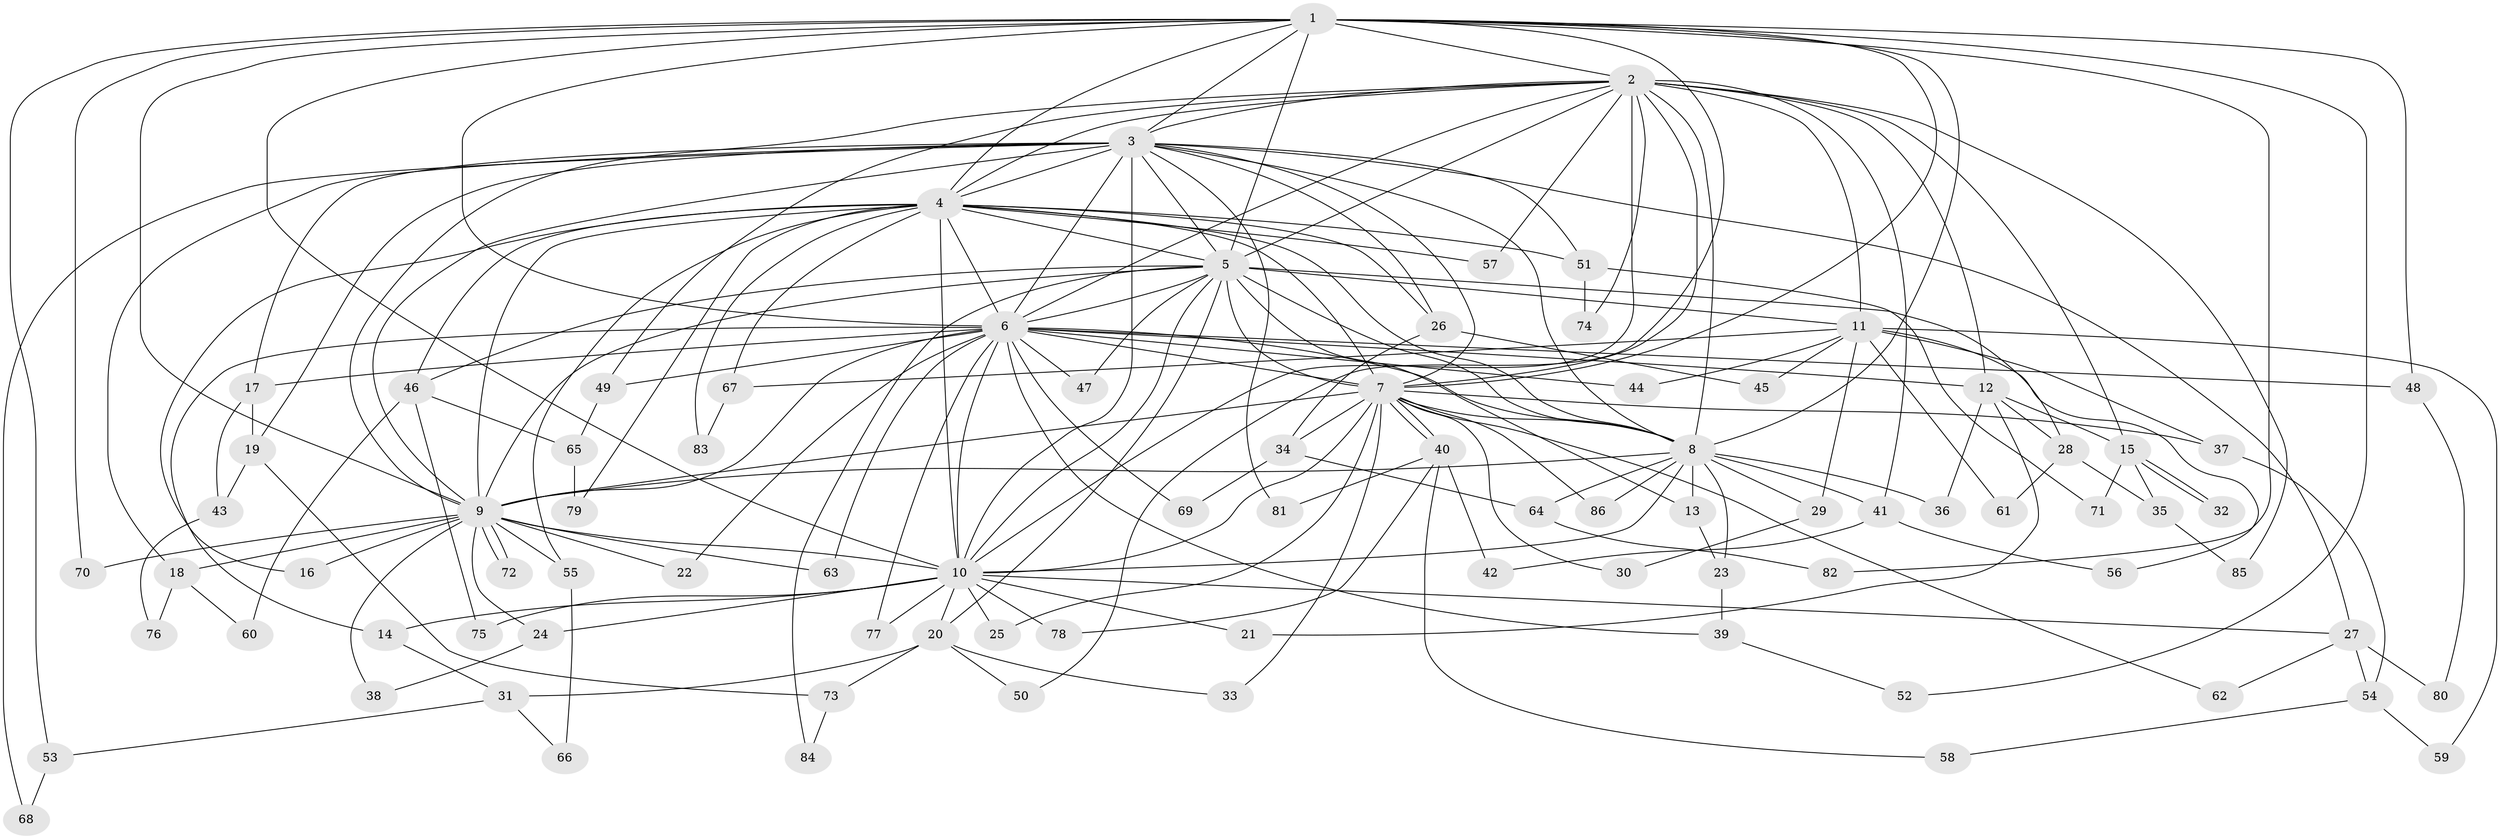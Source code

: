 // Generated by graph-tools (version 1.1) at 2025/01/03/09/25 03:01:23]
// undirected, 86 vertices, 197 edges
graph export_dot {
graph [start="1"]
  node [color=gray90,style=filled];
  1;
  2;
  3;
  4;
  5;
  6;
  7;
  8;
  9;
  10;
  11;
  12;
  13;
  14;
  15;
  16;
  17;
  18;
  19;
  20;
  21;
  22;
  23;
  24;
  25;
  26;
  27;
  28;
  29;
  30;
  31;
  32;
  33;
  34;
  35;
  36;
  37;
  38;
  39;
  40;
  41;
  42;
  43;
  44;
  45;
  46;
  47;
  48;
  49;
  50;
  51;
  52;
  53;
  54;
  55;
  56;
  57;
  58;
  59;
  60;
  61;
  62;
  63;
  64;
  65;
  66;
  67;
  68;
  69;
  70;
  71;
  72;
  73;
  74;
  75;
  76;
  77;
  78;
  79;
  80;
  81;
  82;
  83;
  84;
  85;
  86;
  1 -- 2;
  1 -- 3;
  1 -- 4;
  1 -- 5;
  1 -- 6;
  1 -- 7;
  1 -- 8;
  1 -- 9;
  1 -- 10;
  1 -- 48;
  1 -- 50;
  1 -- 52;
  1 -- 53;
  1 -- 70;
  1 -- 82;
  2 -- 3;
  2 -- 4;
  2 -- 5;
  2 -- 6;
  2 -- 7;
  2 -- 8;
  2 -- 9;
  2 -- 10;
  2 -- 11;
  2 -- 12;
  2 -- 15;
  2 -- 41;
  2 -- 49;
  2 -- 57;
  2 -- 74;
  2 -- 85;
  3 -- 4;
  3 -- 5;
  3 -- 6;
  3 -- 7;
  3 -- 8;
  3 -- 9;
  3 -- 10;
  3 -- 17;
  3 -- 18;
  3 -- 19;
  3 -- 26;
  3 -- 27;
  3 -- 51;
  3 -- 68;
  3 -- 81;
  4 -- 5;
  4 -- 6;
  4 -- 7;
  4 -- 8;
  4 -- 9;
  4 -- 10;
  4 -- 16;
  4 -- 26;
  4 -- 46;
  4 -- 51;
  4 -- 55;
  4 -- 57;
  4 -- 67;
  4 -- 79;
  4 -- 83;
  5 -- 6;
  5 -- 7;
  5 -- 8;
  5 -- 9;
  5 -- 10;
  5 -- 11;
  5 -- 13;
  5 -- 20;
  5 -- 28;
  5 -- 46;
  5 -- 47;
  5 -- 84;
  6 -- 7;
  6 -- 8;
  6 -- 9;
  6 -- 10;
  6 -- 12;
  6 -- 14;
  6 -- 17;
  6 -- 22;
  6 -- 39;
  6 -- 44;
  6 -- 47;
  6 -- 48;
  6 -- 49;
  6 -- 63;
  6 -- 69;
  6 -- 77;
  7 -- 8;
  7 -- 9;
  7 -- 10;
  7 -- 25;
  7 -- 30;
  7 -- 33;
  7 -- 34;
  7 -- 37;
  7 -- 40;
  7 -- 40;
  7 -- 62;
  7 -- 86;
  8 -- 9;
  8 -- 10;
  8 -- 13;
  8 -- 23;
  8 -- 29;
  8 -- 36;
  8 -- 41;
  8 -- 64;
  8 -- 86;
  9 -- 10;
  9 -- 16;
  9 -- 18;
  9 -- 22;
  9 -- 24;
  9 -- 38;
  9 -- 55;
  9 -- 63;
  9 -- 70;
  9 -- 72;
  9 -- 72;
  10 -- 14;
  10 -- 20;
  10 -- 21;
  10 -- 24;
  10 -- 25;
  10 -- 27;
  10 -- 75;
  10 -- 77;
  10 -- 78;
  11 -- 29;
  11 -- 37;
  11 -- 44;
  11 -- 45;
  11 -- 56;
  11 -- 59;
  11 -- 61;
  11 -- 67;
  12 -- 15;
  12 -- 21;
  12 -- 28;
  12 -- 36;
  13 -- 23;
  14 -- 31;
  15 -- 32;
  15 -- 32;
  15 -- 35;
  15 -- 71;
  17 -- 19;
  17 -- 43;
  18 -- 60;
  18 -- 76;
  19 -- 43;
  19 -- 73;
  20 -- 31;
  20 -- 33;
  20 -- 50;
  20 -- 73;
  23 -- 39;
  24 -- 38;
  26 -- 34;
  26 -- 45;
  27 -- 54;
  27 -- 62;
  27 -- 80;
  28 -- 35;
  28 -- 61;
  29 -- 30;
  31 -- 53;
  31 -- 66;
  34 -- 64;
  34 -- 69;
  35 -- 85;
  37 -- 54;
  39 -- 52;
  40 -- 42;
  40 -- 58;
  40 -- 78;
  40 -- 81;
  41 -- 42;
  41 -- 56;
  43 -- 76;
  46 -- 60;
  46 -- 65;
  46 -- 75;
  48 -- 80;
  49 -- 65;
  51 -- 71;
  51 -- 74;
  53 -- 68;
  54 -- 58;
  54 -- 59;
  55 -- 66;
  64 -- 82;
  65 -- 79;
  67 -- 83;
  73 -- 84;
}
